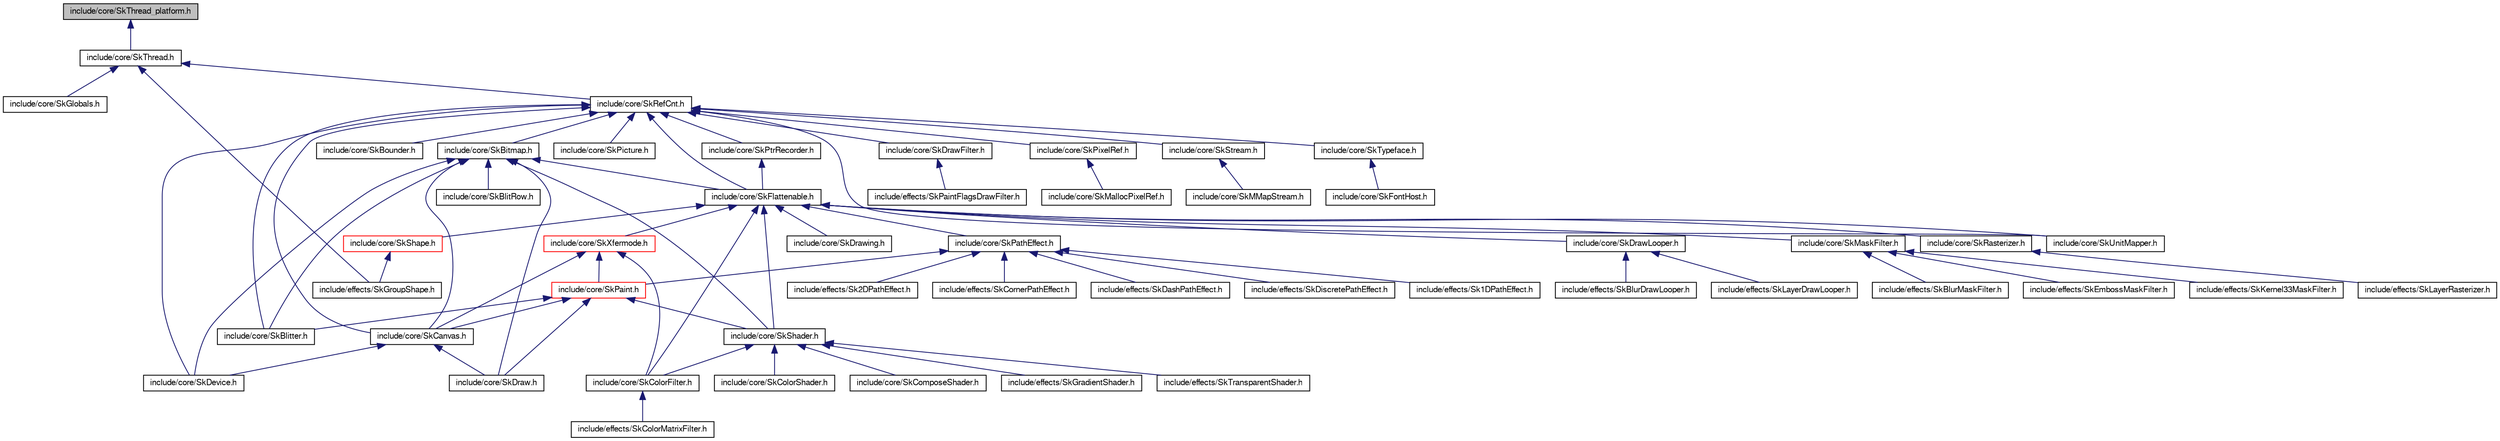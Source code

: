 digraph G
{
  edge [fontname="FreeSans",fontsize="10",labelfontname="FreeSans",labelfontsize="10"];
  node [fontname="FreeSans",fontsize="10",shape=record];
  Node1 [label="include/core/SkThread_platform.h",height=0.2,width=0.4,color="black", fillcolor="grey75", style="filled" fontcolor="black"];
  Node1 -> Node2 [dir=back,color="midnightblue",fontsize="10",style="solid",fontname="FreeSans"];
  Node2 [label="include/core/SkThread.h",height=0.2,width=0.4,color="black", fillcolor="white", style="filled",URL="$_sk_thread_8h.html"];
  Node2 -> Node3 [dir=back,color="midnightblue",fontsize="10",style="solid",fontname="FreeSans"];
  Node3 [label="include/core/SkGlobals.h",height=0.2,width=0.4,color="black", fillcolor="white", style="filled",URL="$_sk_globals_8h.html"];
  Node2 -> Node4 [dir=back,color="midnightblue",fontsize="10",style="solid",fontname="FreeSans"];
  Node4 [label="include/core/SkRefCnt.h",height=0.2,width=0.4,color="black", fillcolor="white", style="filled",URL="$_sk_ref_cnt_8h.html"];
  Node4 -> Node5 [dir=back,color="midnightblue",fontsize="10",style="solid",fontname="FreeSans"];
  Node5 [label="include/core/SkBitmap.h",height=0.2,width=0.4,color="black", fillcolor="white", style="filled",URL="$_sk_bitmap_8h.html"];
  Node5 -> Node6 [dir=back,color="midnightblue",fontsize="10",style="solid",fontname="FreeSans"];
  Node6 [label="include/core/SkBlitRow.h",height=0.2,width=0.4,color="black", fillcolor="white", style="filled",URL="$_sk_blit_row_8h.html"];
  Node5 -> Node7 [dir=back,color="midnightblue",fontsize="10",style="solid",fontname="FreeSans"];
  Node7 [label="include/core/SkBlitter.h",height=0.2,width=0.4,color="black", fillcolor="white", style="filled",URL="$_sk_blitter_8h.html"];
  Node5 -> Node8 [dir=back,color="midnightblue",fontsize="10",style="solid",fontname="FreeSans"];
  Node8 [label="include/core/SkCanvas.h",height=0.2,width=0.4,color="black", fillcolor="white", style="filled",URL="$_sk_canvas_8h.html"];
  Node8 -> Node9 [dir=back,color="midnightblue",fontsize="10",style="solid",fontname="FreeSans"];
  Node9 [label="include/core/SkDevice.h",height=0.2,width=0.4,color="black", fillcolor="white", style="filled",URL="$_sk_device_8h.html"];
  Node8 -> Node10 [dir=back,color="midnightblue",fontsize="10",style="solid",fontname="FreeSans"];
  Node10 [label="include/core/SkDraw.h",height=0.2,width=0.4,color="black", fillcolor="white", style="filled",URL="$_sk_draw_8h.html"];
  Node5 -> Node9 [dir=back,color="midnightblue",fontsize="10",style="solid",fontname="FreeSans"];
  Node5 -> Node10 [dir=back,color="midnightblue",fontsize="10",style="solid",fontname="FreeSans"];
  Node5 -> Node11 [dir=back,color="midnightblue",fontsize="10",style="solid",fontname="FreeSans"];
  Node11 [label="include/core/SkFlattenable.h",height=0.2,width=0.4,color="black", fillcolor="white", style="filled",URL="$_sk_flattenable_8h.html"];
  Node11 -> Node12 [dir=back,color="midnightblue",fontsize="10",style="solid",fontname="FreeSans"];
  Node12 [label="include/core/SkColorFilter.h",height=0.2,width=0.4,color="black", fillcolor="white", style="filled",URL="$_sk_color_filter_8h.html"];
  Node12 -> Node13 [dir=back,color="midnightblue",fontsize="10",style="solid",fontname="FreeSans"];
  Node13 [label="include/effects/SkColorMatrixFilter.h",height=0.2,width=0.4,color="black", fillcolor="white", style="filled",URL="$_sk_color_matrix_filter_8h.html"];
  Node11 -> Node14 [dir=back,color="midnightblue",fontsize="10",style="solid",fontname="FreeSans"];
  Node14 [label="include/core/SkDrawing.h",height=0.2,width=0.4,color="black", fillcolor="white", style="filled",URL="$_sk_drawing_8h.html"];
  Node11 -> Node15 [dir=back,color="midnightblue",fontsize="10",style="solid",fontname="FreeSans"];
  Node15 [label="include/core/SkDrawLooper.h",height=0.2,width=0.4,color="black", fillcolor="white", style="filled",URL="$_sk_draw_looper_8h.html"];
  Node15 -> Node16 [dir=back,color="midnightblue",fontsize="10",style="solid",fontname="FreeSans"];
  Node16 [label="include/effects/SkBlurDrawLooper.h",height=0.2,width=0.4,color="black", fillcolor="white", style="filled",URL="$_sk_blur_draw_looper_8h.html"];
  Node15 -> Node17 [dir=back,color="midnightblue",fontsize="10",style="solid",fontname="FreeSans"];
  Node17 [label="include/effects/SkLayerDrawLooper.h",height=0.2,width=0.4,color="black", fillcolor="white", style="filled",URL="$_sk_layer_draw_looper_8h.html"];
  Node11 -> Node18 [dir=back,color="midnightblue",fontsize="10",style="solid",fontname="FreeSans"];
  Node18 [label="include/core/SkMaskFilter.h",height=0.2,width=0.4,color="black", fillcolor="white", style="filled",URL="$_sk_mask_filter_8h.html"];
  Node18 -> Node19 [dir=back,color="midnightblue",fontsize="10",style="solid",fontname="FreeSans"];
  Node19 [label="include/effects/SkBlurMaskFilter.h",height=0.2,width=0.4,color="black", fillcolor="white", style="filled",URL="$_sk_blur_mask_filter_8h.html"];
  Node18 -> Node20 [dir=back,color="midnightblue",fontsize="10",style="solid",fontname="FreeSans"];
  Node20 [label="include/effects/SkEmbossMaskFilter.h",height=0.2,width=0.4,color="black", fillcolor="white", style="filled",URL="$_sk_emboss_mask_filter_8h.html"];
  Node18 -> Node21 [dir=back,color="midnightblue",fontsize="10",style="solid",fontname="FreeSans"];
  Node21 [label="include/effects/SkKernel33MaskFilter.h",height=0.2,width=0.4,color="black", fillcolor="white", style="filled",URL="$_sk_kernel33_mask_filter_8h.html"];
  Node11 -> Node22 [dir=back,color="midnightblue",fontsize="10",style="solid",fontname="FreeSans"];
  Node22 [label="include/core/SkPathEffect.h",height=0.2,width=0.4,color="black", fillcolor="white", style="filled",URL="$_sk_path_effect_8h.html"];
  Node22 -> Node23 [dir=back,color="midnightblue",fontsize="10",style="solid",fontname="FreeSans"];
  Node23 [label="include/core/SkPaint.h",height=0.2,width=0.4,color="red", fillcolor="white", style="filled",URL="$_sk_paint_8h.html"];
  Node23 -> Node7 [dir=back,color="midnightblue",fontsize="10",style="solid",fontname="FreeSans"];
  Node23 -> Node8 [dir=back,color="midnightblue",fontsize="10",style="solid",fontname="FreeSans"];
  Node23 -> Node10 [dir=back,color="midnightblue",fontsize="10",style="solid",fontname="FreeSans"];
  Node23 -> Node24 [dir=back,color="midnightblue",fontsize="10",style="solid",fontname="FreeSans"];
  Node24 [label="include/core/SkShader.h",height=0.2,width=0.4,color="black", fillcolor="white", style="filled",URL="$_sk_shader_8h.html"];
  Node24 -> Node12 [dir=back,color="midnightblue",fontsize="10",style="solid",fontname="FreeSans"];
  Node24 -> Node25 [dir=back,color="midnightblue",fontsize="10",style="solid",fontname="FreeSans"];
  Node25 [label="include/core/SkColorShader.h",height=0.2,width=0.4,color="black", fillcolor="white", style="filled",URL="$_sk_color_shader_8h.html"];
  Node24 -> Node26 [dir=back,color="midnightblue",fontsize="10",style="solid",fontname="FreeSans"];
  Node26 [label="include/core/SkComposeShader.h",height=0.2,width=0.4,color="black", fillcolor="white", style="filled",URL="$_sk_compose_shader_8h.html"];
  Node24 -> Node27 [dir=back,color="midnightblue",fontsize="10",style="solid",fontname="FreeSans"];
  Node27 [label="include/effects/SkGradientShader.h",height=0.2,width=0.4,color="black", fillcolor="white", style="filled",URL="$_sk_gradient_shader_8h.html"];
  Node24 -> Node28 [dir=back,color="midnightblue",fontsize="10",style="solid",fontname="FreeSans"];
  Node28 [label="include/effects/SkTransparentShader.h",height=0.2,width=0.4,color="black", fillcolor="white", style="filled",URL="$_sk_transparent_shader_8h.html"];
  Node22 -> Node29 [dir=back,color="midnightblue",fontsize="10",style="solid",fontname="FreeSans"];
  Node29 [label="include/effects/Sk1DPathEffect.h",height=0.2,width=0.4,color="black", fillcolor="white", style="filled",URL="$_sk1_d_path_effect_8h.html"];
  Node22 -> Node30 [dir=back,color="midnightblue",fontsize="10",style="solid",fontname="FreeSans"];
  Node30 [label="include/effects/Sk2DPathEffect.h",height=0.2,width=0.4,color="black", fillcolor="white", style="filled",URL="$_sk2_d_path_effect_8h.html"];
  Node22 -> Node31 [dir=back,color="midnightblue",fontsize="10",style="solid",fontname="FreeSans"];
  Node31 [label="include/effects/SkCornerPathEffect.h",height=0.2,width=0.4,color="black", fillcolor="white", style="filled",URL="$_sk_corner_path_effect_8h.html"];
  Node22 -> Node32 [dir=back,color="midnightblue",fontsize="10",style="solid",fontname="FreeSans"];
  Node32 [label="include/effects/SkDashPathEffect.h",height=0.2,width=0.4,color="black", fillcolor="white", style="filled",URL="$_sk_dash_path_effect_8h.html"];
  Node22 -> Node33 [dir=back,color="midnightblue",fontsize="10",style="solid",fontname="FreeSans"];
  Node33 [label="include/effects/SkDiscretePathEffect.h",height=0.2,width=0.4,color="black", fillcolor="white", style="filled",URL="$_sk_discrete_path_effect_8h.html"];
  Node11 -> Node34 [dir=back,color="midnightblue",fontsize="10",style="solid",fontname="FreeSans"];
  Node34 [label="include/core/SkRasterizer.h",height=0.2,width=0.4,color="black", fillcolor="white", style="filled",URL="$_sk_rasterizer_8h.html"];
  Node34 -> Node35 [dir=back,color="midnightblue",fontsize="10",style="solid",fontname="FreeSans"];
  Node35 [label="include/effects/SkLayerRasterizer.h",height=0.2,width=0.4,color="black", fillcolor="white", style="filled",URL="$_sk_layer_rasterizer_8h.html"];
  Node11 -> Node24 [dir=back,color="midnightblue",fontsize="10",style="solid",fontname="FreeSans"];
  Node11 -> Node36 [dir=back,color="midnightblue",fontsize="10",style="solid",fontname="FreeSans"];
  Node36 [label="include/core/SkShape.h",height=0.2,width=0.4,color="red", fillcolor="white", style="filled",URL="$_sk_shape_8h.html"];
  Node36 -> Node37 [dir=back,color="midnightblue",fontsize="10",style="solid",fontname="FreeSans"];
  Node37 [label="include/effects/SkGroupShape.h",height=0.2,width=0.4,color="black", fillcolor="white", style="filled",URL="$_sk_group_shape_8h.html"];
  Node11 -> Node38 [dir=back,color="midnightblue",fontsize="10",style="solid",fontname="FreeSans"];
  Node38 [label="include/core/SkUnitMapper.h",height=0.2,width=0.4,color="black", fillcolor="white", style="filled",URL="$_sk_unit_mapper_8h.html"];
  Node11 -> Node39 [dir=back,color="midnightblue",fontsize="10",style="solid",fontname="FreeSans"];
  Node39 [label="include/core/SkXfermode.h",height=0.2,width=0.4,color="red", fillcolor="white", style="filled",URL="$_sk_xfermode_8h.html"];
  Node39 -> Node8 [dir=back,color="midnightblue",fontsize="10",style="solid",fontname="FreeSans"];
  Node39 -> Node12 [dir=back,color="midnightblue",fontsize="10",style="solid",fontname="FreeSans"];
  Node39 -> Node23 [dir=back,color="midnightblue",fontsize="10",style="solid",fontname="FreeSans"];
  Node5 -> Node24 [dir=back,color="midnightblue",fontsize="10",style="solid",fontname="FreeSans"];
  Node4 -> Node7 [dir=back,color="midnightblue",fontsize="10",style="solid",fontname="FreeSans"];
  Node4 -> Node40 [dir=back,color="midnightblue",fontsize="10",style="solid",fontname="FreeSans"];
  Node40 [label="include/core/SkBounder.h",height=0.2,width=0.4,color="black", fillcolor="white", style="filled",URL="$_sk_bounder_8h.html"];
  Node4 -> Node8 [dir=back,color="midnightblue",fontsize="10",style="solid",fontname="FreeSans"];
  Node4 -> Node9 [dir=back,color="midnightblue",fontsize="10",style="solid",fontname="FreeSans"];
  Node4 -> Node41 [dir=back,color="midnightblue",fontsize="10",style="solid",fontname="FreeSans"];
  Node41 [label="include/core/SkDrawFilter.h",height=0.2,width=0.4,color="black", fillcolor="white", style="filled",URL="$_sk_draw_filter_8h.html"];
  Node41 -> Node42 [dir=back,color="midnightblue",fontsize="10",style="solid",fontname="FreeSans"];
  Node42 [label="include/effects/SkPaintFlagsDrawFilter.h",height=0.2,width=0.4,color="black", fillcolor="white", style="filled",URL="$_sk_paint_flags_draw_filter_8h.html"];
  Node4 -> Node11 [dir=back,color="midnightblue",fontsize="10",style="solid",fontname="FreeSans"];
  Node4 -> Node43 [dir=back,color="midnightblue",fontsize="10",style="solid",fontname="FreeSans"];
  Node43 [label="include/core/SkPicture.h",height=0.2,width=0.4,color="black", fillcolor="white", style="filled",URL="$_sk_picture_8h.html"];
  Node4 -> Node44 [dir=back,color="midnightblue",fontsize="10",style="solid",fontname="FreeSans"];
  Node44 [label="include/core/SkPixelRef.h",height=0.2,width=0.4,color="black", fillcolor="white", style="filled",URL="$_sk_pixel_ref_8h.html"];
  Node44 -> Node45 [dir=back,color="midnightblue",fontsize="10",style="solid",fontname="FreeSans"];
  Node45 [label="include/core/SkMallocPixelRef.h",height=0.2,width=0.4,color="black", fillcolor="white", style="filled",URL="$_sk_malloc_pixel_ref_8h.html"];
  Node4 -> Node46 [dir=back,color="midnightblue",fontsize="10",style="solid",fontname="FreeSans"];
  Node46 [label="include/core/SkPtrRecorder.h",height=0.2,width=0.4,color="black", fillcolor="white", style="filled",URL="$_sk_ptr_recorder_8h.html"];
  Node46 -> Node11 [dir=back,color="midnightblue",fontsize="10",style="solid",fontname="FreeSans"];
  Node4 -> Node47 [dir=back,color="midnightblue",fontsize="10",style="solid",fontname="FreeSans"];
  Node47 [label="include/core/SkStream.h",height=0.2,width=0.4,color="black", fillcolor="white", style="filled",URL="$_sk_stream_8h.html"];
  Node47 -> Node48 [dir=back,color="midnightblue",fontsize="10",style="solid",fontname="FreeSans"];
  Node48 [label="include/core/SkMMapStream.h",height=0.2,width=0.4,color="black", fillcolor="white", style="filled",URL="$_sk_m_map_stream_8h.html"];
  Node4 -> Node49 [dir=back,color="midnightblue",fontsize="10",style="solid",fontname="FreeSans"];
  Node49 [label="include/core/SkTypeface.h",height=0.2,width=0.4,color="black", fillcolor="white", style="filled",URL="$_sk_typeface_8h.html"];
  Node49 -> Node50 [dir=back,color="midnightblue",fontsize="10",style="solid",fontname="FreeSans"];
  Node50 [label="include/core/SkFontHost.h",height=0.2,width=0.4,color="black", fillcolor="white", style="filled",URL="$_sk_font_host_8h.html"];
  Node4 -> Node38 [dir=back,color="midnightblue",fontsize="10",style="solid",fontname="FreeSans"];
  Node2 -> Node37 [dir=back,color="midnightblue",fontsize="10",style="solid",fontname="FreeSans"];
}
